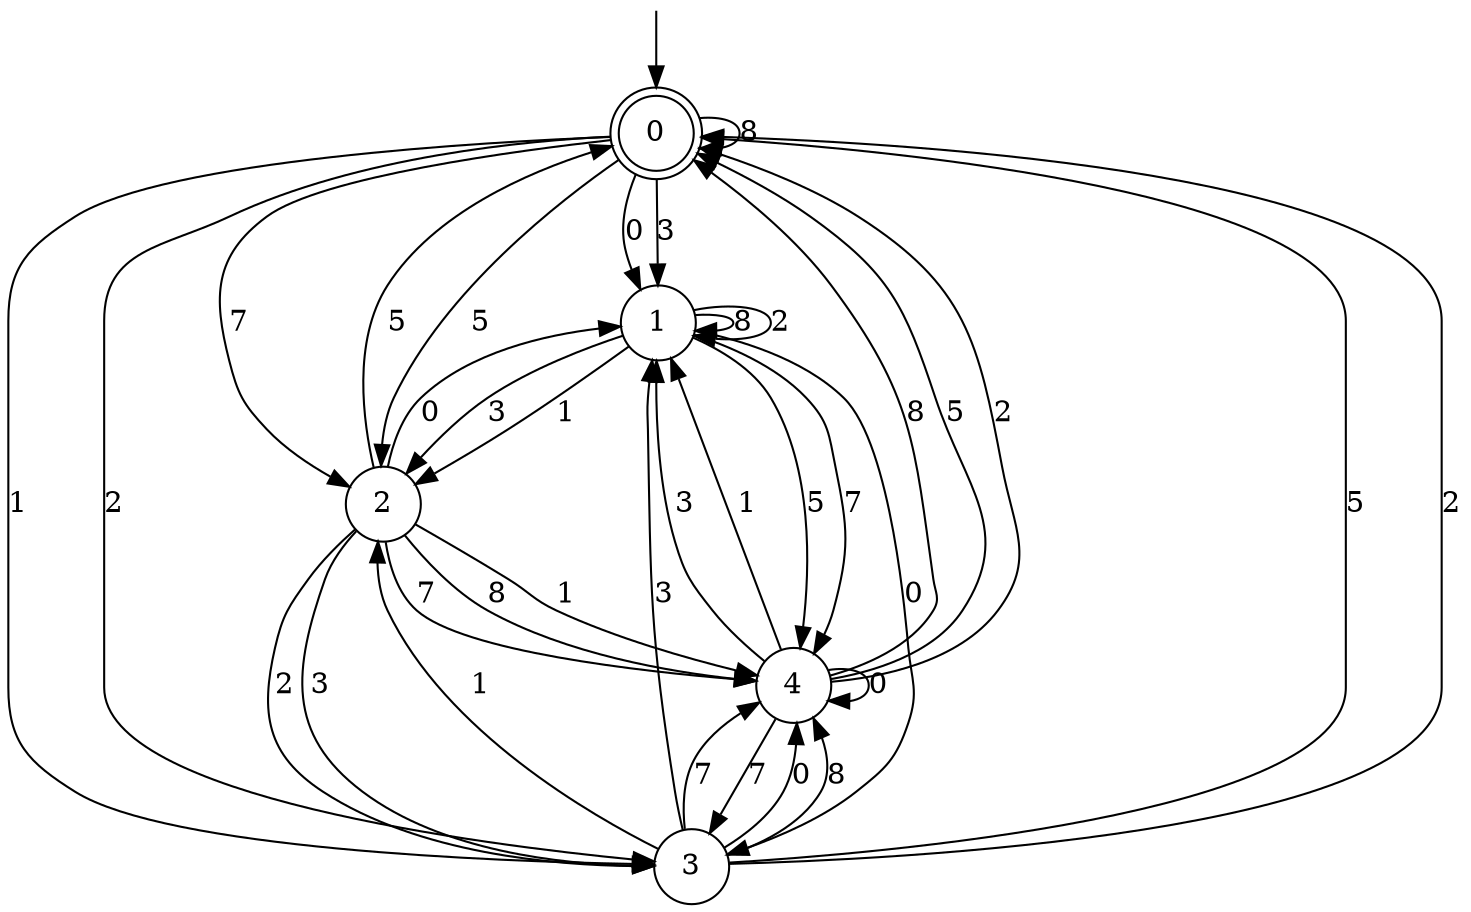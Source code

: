 digraph g {

	s0 [shape="doublecircle" label="0"];
	s1 [shape="circle" label="1"];
	s2 [shape="circle" label="2"];
	s3 [shape="circle" label="3"];
	s4 [shape="circle" label="4"];
	s0 -> s1 [label="0"];
	s0 -> s0 [label="8"];
	s0 -> s2 [label="5"];
	s0 -> s1 [label="3"];
	s0 -> s3 [label="1"];
	s0 -> s2 [label="7"];
	s0 -> s3 [label="2"];
	s1 -> s3 [label="0"];
	s1 -> s1 [label="8"];
	s1 -> s4 [label="5"];
	s1 -> s2 [label="3"];
	s1 -> s2 [label="1"];
	s1 -> s4 [label="7"];
	s1 -> s1 [label="2"];
	s2 -> s1 [label="0"];
	s2 -> s4 [label="8"];
	s2 -> s0 [label="5"];
	s2 -> s3 [label="3"];
	s2 -> s4 [label="1"];
	s2 -> s4 [label="7"];
	s2 -> s3 [label="2"];
	s3 -> s4 [label="0"];
	s3 -> s4 [label="8"];
	s3 -> s0 [label="5"];
	s3 -> s1 [label="3"];
	s3 -> s2 [label="1"];
	s3 -> s4 [label="7"];
	s3 -> s0 [label="2"];
	s4 -> s4 [label="0"];
	s4 -> s0 [label="8"];
	s4 -> s0 [label="5"];
	s4 -> s1 [label="3"];
	s4 -> s1 [label="1"];
	s4 -> s3 [label="7"];
	s4 -> s0 [label="2"];

__start0 [label="" shape="none" width="0" height="0"];
__start0 -> s0;

}
